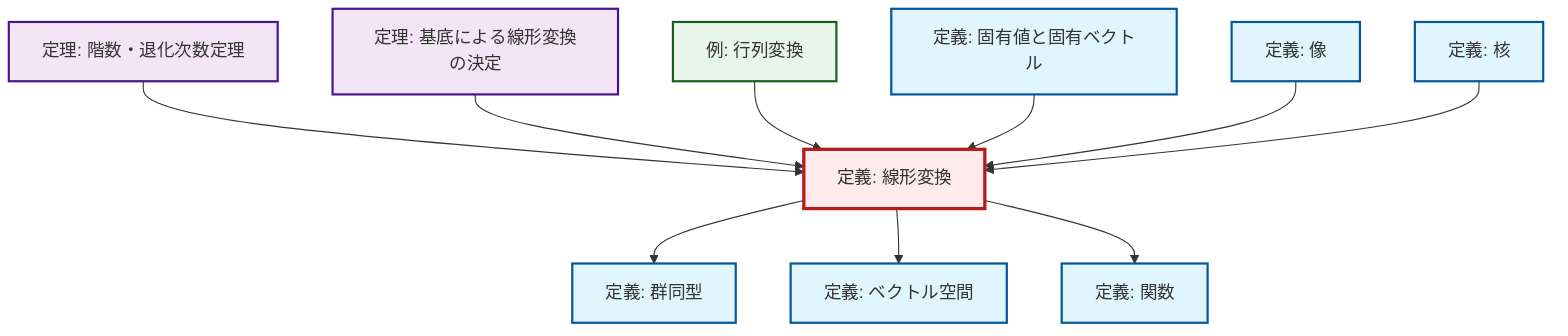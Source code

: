 graph TD
    classDef definition fill:#e1f5fe,stroke:#01579b,stroke-width:2px
    classDef theorem fill:#f3e5f5,stroke:#4a148c,stroke-width:2px
    classDef axiom fill:#fff3e0,stroke:#e65100,stroke-width:2px
    classDef example fill:#e8f5e9,stroke:#1b5e20,stroke-width:2px
    classDef current fill:#ffebee,stroke:#b71c1c,stroke-width:3px
    def-kernel["定義: 核"]:::definition
    def-image["定義: 像"]:::definition
    ex-matrix-transformation["例: 行列変換"]:::example
    thm-linear-transformation-basis["定理: 基底による線形変換の決定"]:::theorem
    def-linear-transformation["定義: 線形変換"]:::definition
    def-function["定義: 関数"]:::definition
    def-eigenvalue-eigenvector["定義: 固有値と固有ベクトル"]:::definition
    def-isomorphism["定義: 群同型"]:::definition
    thm-rank-nullity["定理: 階数・退化次数定理"]:::theorem
    def-vector-space["定義: ベクトル空間"]:::definition
    def-linear-transformation --> def-isomorphism
    def-linear-transformation --> def-vector-space
    thm-rank-nullity --> def-linear-transformation
    thm-linear-transformation-basis --> def-linear-transformation
    def-linear-transformation --> def-function
    ex-matrix-transformation --> def-linear-transformation
    def-eigenvalue-eigenvector --> def-linear-transformation
    def-image --> def-linear-transformation
    def-kernel --> def-linear-transformation
    class def-linear-transformation current